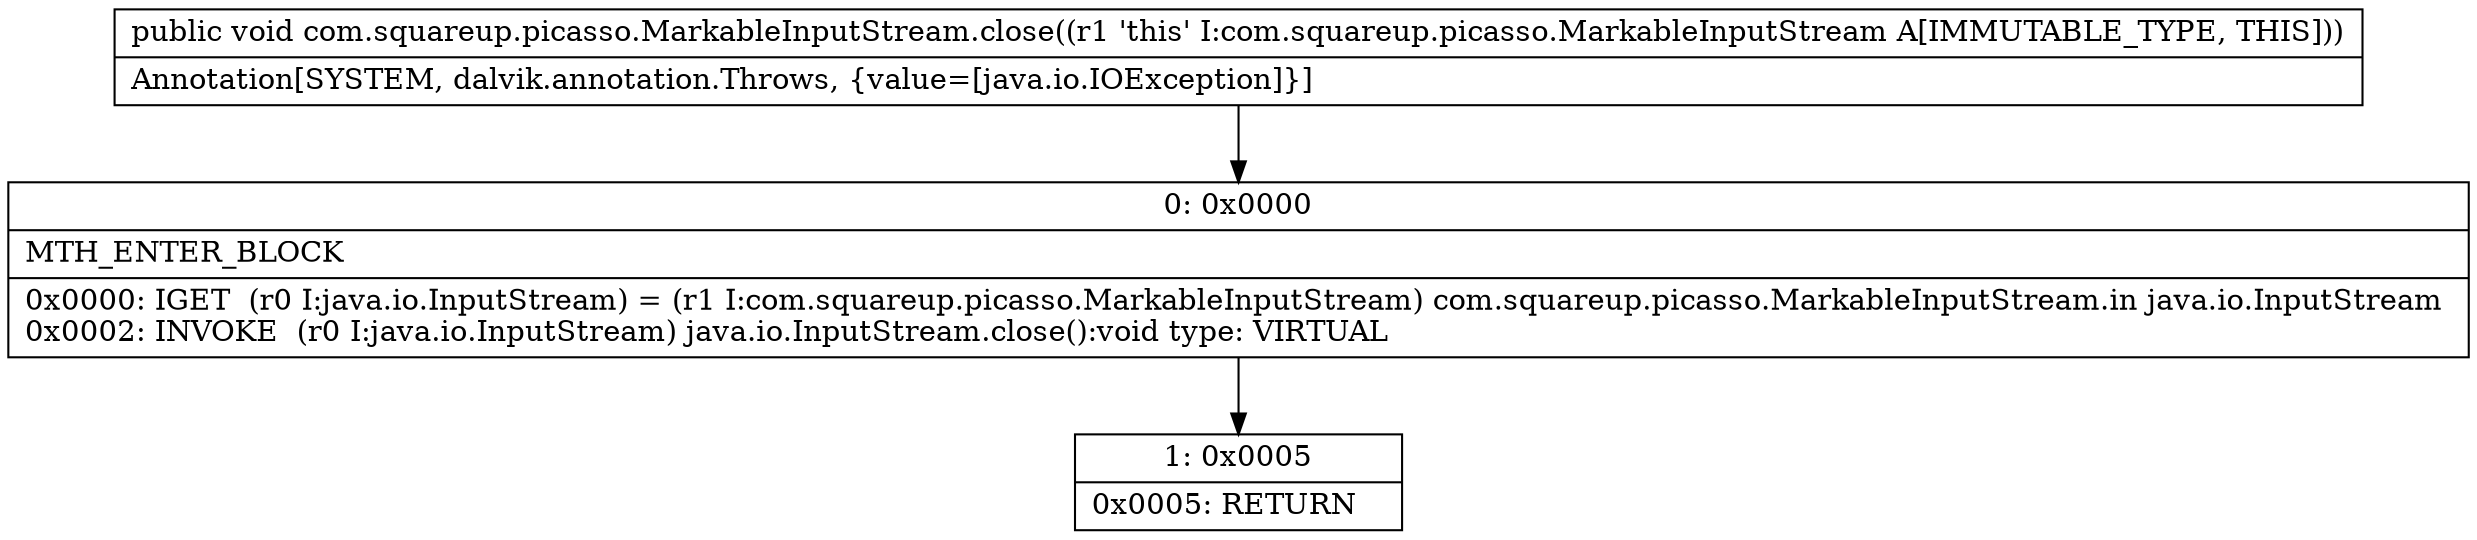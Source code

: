 digraph "CFG forcom.squareup.picasso.MarkableInputStream.close()V" {
Node_0 [shape=record,label="{0\:\ 0x0000|MTH_ENTER_BLOCK\l|0x0000: IGET  (r0 I:java.io.InputStream) = (r1 I:com.squareup.picasso.MarkableInputStream) com.squareup.picasso.MarkableInputStream.in java.io.InputStream \l0x0002: INVOKE  (r0 I:java.io.InputStream) java.io.InputStream.close():void type: VIRTUAL \l}"];
Node_1 [shape=record,label="{1\:\ 0x0005|0x0005: RETURN   \l}"];
MethodNode[shape=record,label="{public void com.squareup.picasso.MarkableInputStream.close((r1 'this' I:com.squareup.picasso.MarkableInputStream A[IMMUTABLE_TYPE, THIS]))  | Annotation[SYSTEM, dalvik.annotation.Throws, \{value=[java.io.IOException]\}]\l}"];
MethodNode -> Node_0;
Node_0 -> Node_1;
}

